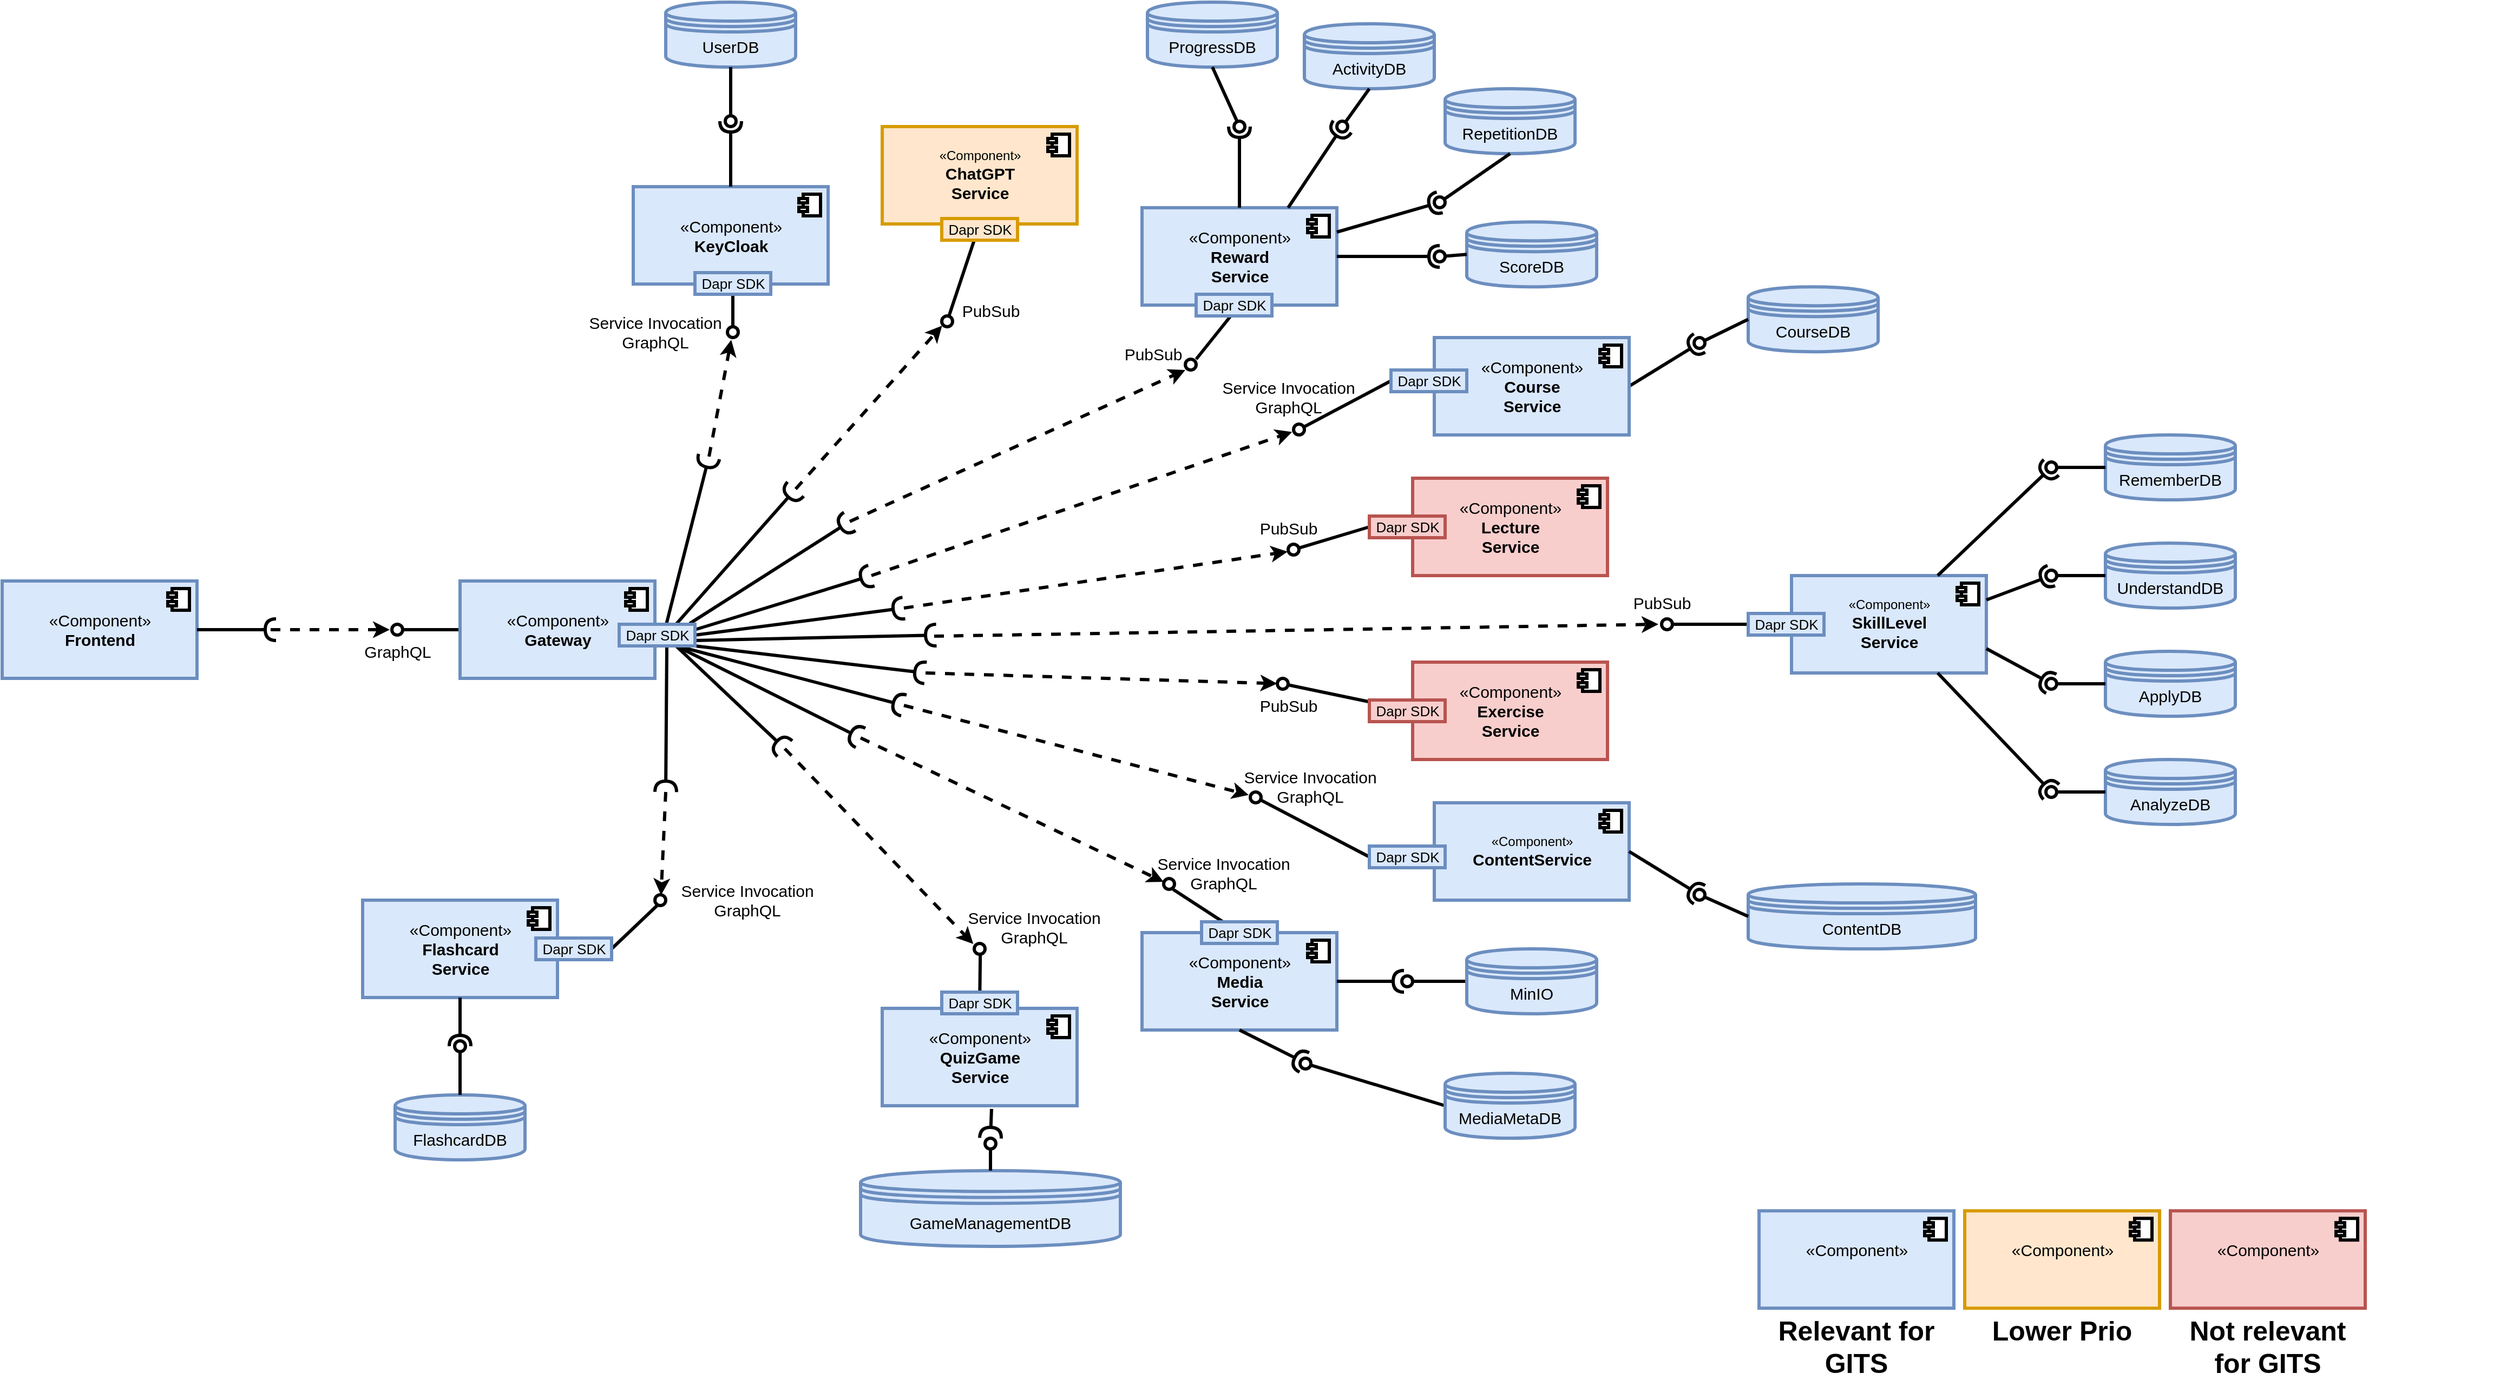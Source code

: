 <mxfile version="20.8.16" type="device"><diagram name="Component-Diagram" id="7mYYiG2o4_-2EdQt-qWV"><mxGraphModel dx="3229" dy="2077" grid="1" gridSize="10" guides="1" tooltips="1" connect="1" arrows="1" fold="1" page="1" pageScale="1" pageWidth="827" pageHeight="1169" math="0" shadow="0"><root><mxCell id="0"/><mxCell id="1" parent="0"/><mxCell id="c-HHFhrerA0qpHEa89XA-1" value="&lt;font style=&quot;font-size: 15px;&quot;&gt;«Component»&lt;br&gt;&lt;b&gt;KeyCloak&lt;/b&gt;&lt;/font&gt;" style="html=1;dropTarget=0;strokeWidth=3;fillColor=#dae8fc;strokeColor=#6c8ebf;" parent="1" vertex="1"><mxGeometry x="-530" y="-919.46" width="180" height="90" as="geometry"/></mxCell><mxCell id="c-HHFhrerA0qpHEa89XA-2" value="" style="shape=module;jettyWidth=8;jettyHeight=4;strokeWidth=3;" parent="c-HHFhrerA0qpHEa89XA-1" vertex="1"><mxGeometry x="1" width="20" height="20" relative="1" as="geometry"><mxPoint x="-27" y="7" as="offset"/></mxGeometry></mxCell><mxCell id="c-HHFhrerA0qpHEa89XA-3" value="&lt;font style=&quot;font-size: 15px;&quot;&gt;«Component»&lt;br&gt;&lt;b&gt;Media&lt;br&gt;Service&lt;/b&gt;&lt;/font&gt;" style="html=1;dropTarget=0;strokeWidth=3;fillColor=#dae8fc;strokeColor=#6c8ebf;" parent="1" vertex="1"><mxGeometry x="-60" y="-230" width="180" height="90" as="geometry"/></mxCell><mxCell id="c-HHFhrerA0qpHEa89XA-4" value="" style="shape=module;jettyWidth=8;jettyHeight=4;strokeWidth=3;" parent="c-HHFhrerA0qpHEa89XA-3" vertex="1"><mxGeometry x="1" width="20" height="20" relative="1" as="geometry"><mxPoint x="-27" y="7" as="offset"/></mxGeometry></mxCell><mxCell id="c-HHFhrerA0qpHEa89XA-5" value="&lt;font style=&quot;font-size: 15px;&quot;&gt;«Component»&lt;br&gt;&lt;b&gt;QuizGame&lt;br&gt;Service&lt;/b&gt;&lt;/font&gt;" style="html=1;dropTarget=0;strokeWidth=3;fillColor=#dae8fc;strokeColor=#6c8ebf;" parent="1" vertex="1"><mxGeometry x="-300" y="-160" width="180" height="90" as="geometry"/></mxCell><mxCell id="c-HHFhrerA0qpHEa89XA-6" value="" style="shape=module;jettyWidth=8;jettyHeight=4;strokeWidth=3;" parent="c-HHFhrerA0qpHEa89XA-5" vertex="1"><mxGeometry x="1" width="20" height="20" relative="1" as="geometry"><mxPoint x="-27" y="7" as="offset"/></mxGeometry></mxCell><mxCell id="c-HHFhrerA0qpHEa89XA-7" value="" style="rounded=0;orthogonalLoop=1;jettySize=auto;html=1;endArrow=none;endFill=0;exitX=0.5;exitY=0;exitDx=0;exitDy=0;strokeWidth=3;entryX=0.558;entryY=1.077;entryDx=0;entryDy=0;entryPerimeter=0;" parent="1" source="c-HHFhrerA0qpHEa89XA-5" target="c-HHFhrerA0qpHEa89XA-8" edge="1"><mxGeometry relative="1" as="geometry"><mxPoint x="625" y="-85" as="sourcePoint"/><mxPoint x="-210" y="-280" as="targetPoint"/></mxGeometry></mxCell><mxCell id="c-HHFhrerA0qpHEa89XA-8" value="" style="ellipse;whiteSpace=wrap;html=1;fontFamily=Helvetica;fontSize=12;fontColor=#000000;align=center;strokeColor=#000000;fillColor=#ffffff;points=[];aspect=fixed;resizable=0;strokeWidth=3;" parent="1" vertex="1"><mxGeometry x="-215" y="-220" width="10" height="10" as="geometry"/></mxCell><mxCell id="c-HHFhrerA0qpHEa89XA-9" value="" style="rounded=0;orthogonalLoop=1;jettySize=auto;html=1;endArrow=halfCircle;endFill=0;endSize=6;strokeWidth=3;exitX=0.75;exitY=1;exitDx=0;exitDy=0;" parent="1" source="c-HHFhrerA0qpHEa89XA-174" edge="1"><mxGeometry relative="1" as="geometry"><mxPoint x="-320" y="-370" as="sourcePoint"/><mxPoint x="-390" y="-400" as="targetPoint"/></mxGeometry></mxCell><mxCell id="c-HHFhrerA0qpHEa89XA-10" value="" style="rounded=0;orthogonalLoop=1;jettySize=auto;html=1;endArrow=none;endFill=0;exitX=0.5;exitY=1;exitDx=0;exitDy=0;strokeWidth=3;entryX=0.5;entryY=0.2;entryDx=0;entryDy=0;entryPerimeter=0;startArrow=none;" parent="1" source="c-HHFhrerA0qpHEa89XA-151" target="c-HHFhrerA0qpHEa89XA-12" edge="1"><mxGeometry relative="1" as="geometry"><mxPoint x="35" y="-690" as="sourcePoint"/><mxPoint x="-154" y="-783" as="targetPoint"/></mxGeometry></mxCell><mxCell id="c-HHFhrerA0qpHEa89XA-11" value="" style="rounded=0;orthogonalLoop=1;jettySize=auto;html=1;endArrow=halfCircle;endFill=0;endSize=6;strokeWidth=3;exitX=0.622;exitY=-0.002;exitDx=0;exitDy=0;exitPerimeter=0;" parent="1" source="c-HHFhrerA0qpHEa89XA-174" edge="1"><mxGeometry relative="1" as="geometry"><mxPoint x="-200" y="-700" as="sourcePoint"/><mxPoint x="-460" y="-670" as="targetPoint"/></mxGeometry></mxCell><mxCell id="c-HHFhrerA0qpHEa89XA-12" value="" style="ellipse;whiteSpace=wrap;html=1;fontFamily=Helvetica;fontSize=12;fontColor=#000000;align=center;strokeColor=#000000;fillColor=#ffffff;points=[];aspect=fixed;resizable=0;strokeWidth=3;" parent="1" vertex="1"><mxGeometry x="-443" y="-790" width="10" height="10" as="geometry"/></mxCell><mxCell id="c-HHFhrerA0qpHEa89XA-13" value="&lt;font style=&quot;font-size: 15px;&quot;&gt;CourseDB&lt;/font&gt;" style="shape=datastore;whiteSpace=wrap;html=1;strokeWidth=3;fillColor=#dae8fc;strokeColor=#6c8ebf;" parent="1" vertex="1"><mxGeometry x="500" y="-826.91" width="120" height="60" as="geometry"/></mxCell><mxCell id="c-HHFhrerA0qpHEa89XA-14" value="" style="rounded=0;orthogonalLoop=1;jettySize=auto;html=1;endArrow=none;endFill=0;exitX=0;exitY=0.5;exitDx=0;exitDy=0;strokeWidth=3;" parent="1" source="c-HHFhrerA0qpHEa89XA-13" target="c-HHFhrerA0qpHEa89XA-16" edge="1"><mxGeometry relative="1" as="geometry"><mxPoint x="760" y="-965.81" as="sourcePoint"/></mxGeometry></mxCell><mxCell id="c-HHFhrerA0qpHEa89XA-15" value="" style="rounded=0;orthogonalLoop=1;jettySize=auto;html=1;endArrow=halfCircle;endFill=0;entryX=0.5;entryY=0.5;entryDx=0;entryDy=0;endSize=6;strokeWidth=3;exitX=1;exitY=0.5;exitDx=0;exitDy=0;" parent="1" source="c-HHFhrerA0qpHEa89XA-21" target="c-HHFhrerA0qpHEa89XA-16" edge="1"><mxGeometry relative="1" as="geometry"><mxPoint x="775" y="-1010" as="sourcePoint"/></mxGeometry></mxCell><mxCell id="c-HHFhrerA0qpHEa89XA-16" value="" style="ellipse;whiteSpace=wrap;html=1;fontFamily=Helvetica;fontSize=12;fontColor=#000000;align=center;strokeColor=#000000;fillColor=#ffffff;points=[];aspect=fixed;resizable=0;strokeWidth=3;" parent="1" vertex="1"><mxGeometry x="450" y="-780" width="10" height="10" as="geometry"/></mxCell><mxCell id="c-HHFhrerA0qpHEa89XA-17" value="&lt;font style=&quot;font-size: 15px;&quot;&gt;GameManagementDB&lt;/font&gt;" style="shape=datastore;whiteSpace=wrap;html=1;strokeWidth=3;fillColor=#dae8fc;strokeColor=#6c8ebf;" parent="1" vertex="1"><mxGeometry x="-320" y="-10" width="240" height="70" as="geometry"/></mxCell><mxCell id="c-HHFhrerA0qpHEa89XA-18" value="" style="rounded=0;orthogonalLoop=1;jettySize=auto;html=1;endArrow=none;endFill=0;strokeWidth=3;" parent="1" target="c-HHFhrerA0qpHEa89XA-20" edge="1"><mxGeometry relative="1" as="geometry"><mxPoint x="-200" y="-10" as="sourcePoint"/></mxGeometry></mxCell><mxCell id="c-HHFhrerA0qpHEa89XA-19" value="" style="rounded=0;orthogonalLoop=1;jettySize=auto;html=1;endArrow=halfCircle;endFill=0;endSize=6;strokeWidth=3;exitX=0.561;exitY=1.033;exitDx=0;exitDy=0;exitPerimeter=0;" parent="1" source="c-HHFhrerA0qpHEa89XA-5" edge="1"><mxGeometry relative="1" as="geometry"><mxPoint x="641" y="-10" as="sourcePoint"/><mxPoint x="-200" y="-40" as="targetPoint"/></mxGeometry></mxCell><mxCell id="c-HHFhrerA0qpHEa89XA-20" value="" style="ellipse;whiteSpace=wrap;html=1;fontFamily=Helvetica;fontSize=12;fontColor=#000000;align=center;strokeColor=#000000;fillColor=#ffffff;points=[];aspect=fixed;resizable=0;strokeWidth=3;" parent="1" vertex="1"><mxGeometry x="-205" y="-40" width="10" height="10" as="geometry"/></mxCell><mxCell id="c-HHFhrerA0qpHEa89XA-21" value="&lt;font style=&quot;font-size: 15px;&quot;&gt;«Component»&lt;br&gt;&lt;b&gt;Course&lt;br&gt;Service&lt;/b&gt;&lt;/font&gt;" style="html=1;dropTarget=0;strokeWidth=3;fillColor=#dae8fc;strokeColor=#6c8ebf;" parent="1" vertex="1"><mxGeometry x="210" y="-780" width="180" height="90" as="geometry"/></mxCell><mxCell id="c-HHFhrerA0qpHEa89XA-22" value="" style="shape=module;jettyWidth=8;jettyHeight=4;strokeWidth=3;" parent="c-HHFhrerA0qpHEa89XA-21" vertex="1"><mxGeometry x="1" width="20" height="20" relative="1" as="geometry"><mxPoint x="-27" y="7" as="offset"/></mxGeometry></mxCell><mxCell id="c-HHFhrerA0qpHEa89XA-23" value="" style="rounded=0;orthogonalLoop=1;jettySize=auto;html=1;endArrow=none;endFill=0;exitX=0;exitY=0.5;exitDx=0;exitDy=0;strokeWidth=3;" parent="1" source="c-HHFhrerA0qpHEa89XA-158" target="c-HHFhrerA0qpHEa89XA-25" edge="1"><mxGeometry relative="1" as="geometry"><mxPoint x="330" y="-735" as="sourcePoint"/></mxGeometry></mxCell><mxCell id="c-HHFhrerA0qpHEa89XA-24" value="" style="rounded=0;orthogonalLoop=1;jettySize=auto;html=1;endArrow=halfCircle;endFill=0;endSize=6;strokeWidth=3;exitX=1;exitY=0.25;exitDx=0;exitDy=0;" parent="1" source="c-HHFhrerA0qpHEa89XA-174" edge="1"><mxGeometry relative="1" as="geometry"><mxPoint x="-20" y="-580" as="sourcePoint"/><mxPoint x="-310" y="-560" as="targetPoint"/></mxGeometry></mxCell><mxCell id="c-HHFhrerA0qpHEa89XA-25" value="" style="ellipse;whiteSpace=wrap;html=1;fontFamily=Helvetica;fontSize=12;fontColor=#000000;align=center;strokeColor=#000000;fillColor=#ffffff;points=[];aspect=fixed;resizable=0;strokeWidth=3;" parent="1" vertex="1"><mxGeometry x="80" y="-700" width="10" height="10" as="geometry"/></mxCell><mxCell id="c-HHFhrerA0qpHEa89XA-26" value="" style="rounded=0;orthogonalLoop=1;jettySize=auto;html=1;endArrow=halfCircle;endFill=0;endSize=6;strokeWidth=3;exitX=1;exitY=0.5;exitDx=0;exitDy=0;entryX=0.2;entryY=0.5;entryDx=0;entryDy=0;entryPerimeter=0;" parent="1" source="c-HHFhrerA0qpHEa89XA-3" target="c-HHFhrerA0qpHEa89XA-33" edge="1"><mxGeometry relative="1" as="geometry"><mxPoint x="210" y="-705" as="sourcePoint"/><mxPoint x="482" y="-515" as="targetPoint"/></mxGeometry></mxCell><mxCell id="c-HHFhrerA0qpHEa89XA-27" value="&lt;font style=&quot;font-size: 15px;&quot;&gt;«Component»&lt;br&gt;&lt;b&gt;Frontend&lt;/b&gt;&lt;/font&gt;" style="html=1;dropTarget=0;strokeWidth=3;fillColor=#dae8fc;strokeColor=#6c8ebf;" parent="1" vertex="1"><mxGeometry x="-1113" y="-555" width="180" height="90" as="geometry"/></mxCell><mxCell id="c-HHFhrerA0qpHEa89XA-28" value="" style="shape=module;jettyWidth=8;jettyHeight=4;strokeWidth=3;" parent="c-HHFhrerA0qpHEa89XA-27" vertex="1"><mxGeometry x="1" width="20" height="20" relative="1" as="geometry"><mxPoint x="-27" y="7" as="offset"/></mxGeometry></mxCell><mxCell id="c-HHFhrerA0qpHEa89XA-29" value="" style="rounded=0;orthogonalLoop=1;jettySize=auto;html=1;endArrow=none;endFill=0;exitX=0;exitY=0.5;exitDx=0;exitDy=0;strokeWidth=3;" parent="1" source="c-HHFhrerA0qpHEa89XA-51" target="c-HHFhrerA0qpHEa89XA-30" edge="1"><mxGeometry relative="1" as="geometry"><mxPoint x="-880" y="-510" as="sourcePoint"/></mxGeometry></mxCell><mxCell id="c-HHFhrerA0qpHEa89XA-30" value="" style="ellipse;whiteSpace=wrap;html=1;fontFamily=Helvetica;fontSize=12;fontColor=#000000;align=center;strokeColor=#000000;fillColor=#ffffff;points=[];aspect=fixed;resizable=0;strokeWidth=3;" parent="1" vertex="1"><mxGeometry x="-753" y="-515" width="10" height="10" as="geometry"/></mxCell><mxCell id="c-HHFhrerA0qpHEa89XA-31" value="" style="rounded=0;orthogonalLoop=1;jettySize=auto;html=1;endArrow=halfCircle;endFill=0;endSize=6;strokeWidth=3;exitX=1;exitY=0.5;exitDx=0;exitDy=0;" parent="1" source="c-HHFhrerA0qpHEa89XA-27" edge="1"><mxGeometry relative="1" as="geometry"><mxPoint x="-973" y="-515" as="sourcePoint"/><mxPoint x="-860" y="-510" as="targetPoint"/></mxGeometry></mxCell><mxCell id="c-HHFhrerA0qpHEa89XA-32" value="" style="rounded=0;orthogonalLoop=1;jettySize=auto;html=1;endArrow=none;endFill=0;exitX=0;exitY=0.5;exitDx=0;exitDy=0;strokeWidth=3;" parent="1" source="c-HHFhrerA0qpHEa89XA-34" target="c-HHFhrerA0qpHEa89XA-33" edge="1"><mxGeometry relative="1" as="geometry"><mxPoint x="647" y="-515" as="sourcePoint"/></mxGeometry></mxCell><mxCell id="c-HHFhrerA0qpHEa89XA-33" value="" style="ellipse;whiteSpace=wrap;html=1;fontFamily=Helvetica;fontSize=12;fontColor=#000000;align=center;strokeColor=#000000;fillColor=#ffffff;points=[];aspect=fixed;resizable=0;strokeWidth=3;" parent="1" vertex="1"><mxGeometry x="180" y="-190" width="10" height="10" as="geometry"/></mxCell><mxCell id="c-HHFhrerA0qpHEa89XA-34" value="&lt;font style=&quot;font-size: 15px;&quot;&gt;MinIO&lt;/font&gt;" style="shape=datastore;whiteSpace=wrap;html=1;strokeWidth=3;fillColor=#dae8fc;strokeColor=#6c8ebf;" parent="1" vertex="1"><mxGeometry x="240" y="-215" width="120" height="60" as="geometry"/></mxCell><mxCell id="c-HHFhrerA0qpHEa89XA-35" value="" style="rounded=0;orthogonalLoop=1;jettySize=auto;html=1;endArrow=halfCircle;endFill=0;endSize=6;strokeWidth=3;exitX=0.75;exitY=1;exitDx=0;exitDy=0;" parent="1" source="c-HHFhrerA0qpHEa89XA-174" edge="1"><mxGeometry relative="1" as="geometry"><mxPoint x="-40" y="-510" as="sourcePoint"/><mxPoint x="-320" y="-410" as="targetPoint"/></mxGeometry></mxCell><mxCell id="c-HHFhrerA0qpHEa89XA-36" value="" style="rounded=0;orthogonalLoop=1;jettySize=auto;html=1;endArrow=none;endFill=0;exitX=0.5;exitY=0;exitDx=0;exitDy=0;strokeWidth=3;entryX=0.865;entryY=1;entryDx=0;entryDy=0;entryPerimeter=0;" parent="1" source="c-HHFhrerA0qpHEa89XA-3" target="c-HHFhrerA0qpHEa89XA-37" edge="1"><mxGeometry relative="1" as="geometry"><mxPoint x="-124.22" y="-80" as="sourcePoint"/><mxPoint x="-74.22" y="-365" as="targetPoint"/></mxGeometry></mxCell><mxCell id="c-HHFhrerA0qpHEa89XA-37" value="" style="ellipse;whiteSpace=wrap;html=1;fontFamily=Helvetica;fontSize=12;fontColor=#000000;align=center;strokeColor=#000000;fillColor=#ffffff;points=[];aspect=fixed;resizable=0;strokeWidth=3;" parent="1" vertex="1"><mxGeometry x="-40" y="-280" width="10" height="10" as="geometry"/></mxCell><mxCell id="c-HHFhrerA0qpHEa89XA-38" value="&lt;font style=&quot;font-size: 15px;&quot;&gt;UserDB&lt;/font&gt;" style="shape=datastore;whiteSpace=wrap;html=1;strokeWidth=3;fillColor=#dae8fc;strokeColor=#6c8ebf;" parent="1" vertex="1"><mxGeometry x="-500" y="-1090" width="120" height="60" as="geometry"/></mxCell><mxCell id="c-HHFhrerA0qpHEa89XA-39" value="" style="rounded=0;orthogonalLoop=1;jettySize=auto;html=1;endArrow=none;endFill=0;strokeWidth=3;exitX=0.5;exitY=1;exitDx=0;exitDy=0;" parent="1" source="c-HHFhrerA0qpHEa89XA-38" target="c-HHFhrerA0qpHEa89XA-41" edge="1"><mxGeometry relative="1" as="geometry"><mxPoint x="-360" y="-980" as="sourcePoint"/></mxGeometry></mxCell><mxCell id="c-HHFhrerA0qpHEa89XA-40" value="" style="rounded=0;orthogonalLoop=1;jettySize=auto;html=1;endArrow=halfCircle;endFill=0;endSize=6;strokeWidth=3;exitX=0.5;exitY=0;exitDx=0;exitDy=0;" parent="1" source="c-HHFhrerA0qpHEa89XA-1" edge="1"><mxGeometry relative="1" as="geometry"><mxPoint x="395" y="-905" as="sourcePoint"/><mxPoint x="-440" y="-980" as="targetPoint"/></mxGeometry></mxCell><mxCell id="c-HHFhrerA0qpHEa89XA-41" value="" style="ellipse;whiteSpace=wrap;html=1;fontFamily=Helvetica;fontSize=12;fontColor=#000000;align=center;strokeColor=#000000;fillColor=#ffffff;points=[];aspect=fixed;resizable=0;strokeWidth=3;" parent="1" vertex="1"><mxGeometry x="-445" y="-985" width="10" height="10" as="geometry"/></mxCell><mxCell id="c-HHFhrerA0qpHEa89XA-42" value="" style="rounded=0;orthogonalLoop=1;jettySize=auto;html=1;endArrow=none;endFill=0;exitX=0;exitY=0.5;exitDx=0;exitDy=0;strokeWidth=3;" parent="1" source="c-HHFhrerA0qpHEa89XA-43" target="c-HHFhrerA0qpHEa89XA-44" edge="1"><mxGeometry relative="1" as="geometry"><mxPoint x="245" y="-460" as="sourcePoint"/><mxPoint x="30" y="-100" as="targetPoint"/></mxGeometry></mxCell><mxCell id="c-HHFhrerA0qpHEa89XA-43" value="&lt;font style=&quot;font-size: 15px;&quot;&gt;MediaMetaDB&lt;/font&gt;" style="shape=datastore;whiteSpace=wrap;html=1;strokeWidth=3;fillColor=#dae8fc;strokeColor=#6c8ebf;" parent="1" vertex="1"><mxGeometry x="220" y="-100" width="120" height="60" as="geometry"/></mxCell><mxCell id="c-HHFhrerA0qpHEa89XA-44" value="" style="ellipse;whiteSpace=wrap;html=1;fontFamily=Helvetica;fontSize=12;fontColor=#000000;align=center;strokeColor=#000000;fillColor=#ffffff;points=[];aspect=fixed;resizable=0;strokeWidth=3;" parent="1" vertex="1"><mxGeometry x="86" y="-114" width="10" height="10" as="geometry"/></mxCell><mxCell id="c-HHFhrerA0qpHEa89XA-45" value="" style="rounded=0;orthogonalLoop=1;jettySize=auto;html=1;endArrow=halfCircle;endFill=0;endSize=6;strokeWidth=3;exitX=0.5;exitY=1;exitDx=0;exitDy=0;" parent="1" source="c-HHFhrerA0qpHEa89XA-3" edge="1"><mxGeometry relative="1" as="geometry"><mxPoint x="315.0" y="-380.0" as="sourcePoint"/><mxPoint x="90" y="-110" as="targetPoint"/></mxGeometry></mxCell><mxCell id="c-HHFhrerA0qpHEa89XA-46" value="&lt;font style=&quot;font-size: 15px;&quot;&gt;«Component»&lt;br&gt;&lt;b&gt;Reward&lt;br&gt;Service&lt;/b&gt;&lt;/font&gt;" style="html=1;dropTarget=0;strokeWidth=3;fillColor=#dae8fc;strokeColor=#6c8ebf;" parent="1" vertex="1"><mxGeometry x="-60" y="-900" width="180" height="90" as="geometry"/></mxCell><mxCell id="c-HHFhrerA0qpHEa89XA-47" value="" style="shape=module;jettyWidth=8;jettyHeight=4;strokeWidth=3;" parent="c-HHFhrerA0qpHEa89XA-46" vertex="1"><mxGeometry x="1" width="20" height="20" relative="1" as="geometry"><mxPoint x="-27" y="7" as="offset"/></mxGeometry></mxCell><mxCell id="c-HHFhrerA0qpHEa89XA-48" value="" style="rounded=0;orthogonalLoop=1;jettySize=auto;html=1;endArrow=none;endFill=0;exitX=0.5;exitY=1;exitDx=0;exitDy=0;strokeWidth=3;" parent="1" source="c-HHFhrerA0qpHEa89XA-46" edge="1"><mxGeometry relative="1" as="geometry"><mxPoint x="210" y="-770" as="sourcePoint"/><mxPoint x="-10" y="-760" as="targetPoint"/></mxGeometry></mxCell><mxCell id="c-HHFhrerA0qpHEa89XA-49" value="" style="ellipse;whiteSpace=wrap;html=1;fontFamily=Helvetica;fontSize=12;fontColor=#000000;align=center;strokeColor=#000000;fillColor=#ffffff;points=[];aspect=fixed;resizable=0;strokeWidth=3;" parent="1" vertex="1"><mxGeometry x="-20" y="-760" width="10" height="10" as="geometry"/></mxCell><mxCell id="c-HHFhrerA0qpHEa89XA-50" value="" style="rounded=0;orthogonalLoop=1;jettySize=auto;html=1;endArrow=halfCircle;endFill=0;endSize=6;strokeWidth=3;exitX=0.931;exitY=-0.034;exitDx=0;exitDy=0;exitPerimeter=0;" parent="1" source="c-HHFhrerA0qpHEa89XA-174" edge="1"><mxGeometry relative="1" as="geometry"><mxPoint x="-60" y="-690" as="sourcePoint"/><mxPoint x="-330" y="-610" as="targetPoint"/></mxGeometry></mxCell><mxCell id="c-HHFhrerA0qpHEa89XA-51" value="&lt;font style=&quot;font-size: 15px;&quot;&gt;«Component»&lt;br&gt;&lt;b&gt;Gateway&lt;/b&gt;&lt;/font&gt;" style="html=1;dropTarget=0;strokeWidth=3;fillColor=#dae8fc;strokeColor=#6c8ebf;" parent="1" vertex="1"><mxGeometry x="-690" y="-555" width="180" height="90" as="geometry"/></mxCell><mxCell id="c-HHFhrerA0qpHEa89XA-52" value="" style="shape=module;jettyWidth=8;jettyHeight=4;strokeWidth=3;" parent="c-HHFhrerA0qpHEa89XA-51" vertex="1"><mxGeometry x="1" width="20" height="20" relative="1" as="geometry"><mxPoint x="-27" y="7" as="offset"/></mxGeometry></mxCell><mxCell id="c-HHFhrerA0qpHEa89XA-53" value="&lt;font style=&quot;font-size: 15px;&quot;&gt;ProgressDB&lt;/font&gt;" style="shape=datastore;whiteSpace=wrap;html=1;strokeWidth=3;fillColor=#dae8fc;strokeColor=#6c8ebf;" parent="1" vertex="1"><mxGeometry x="-55" y="-1090" width="120" height="60" as="geometry"/></mxCell><mxCell id="c-HHFhrerA0qpHEa89XA-54" value="" style="rounded=0;orthogonalLoop=1;jettySize=auto;html=1;endArrow=none;endFill=0;strokeWidth=3;" parent="1" target="c-HHFhrerA0qpHEa89XA-56" edge="1"><mxGeometry relative="1" as="geometry"><mxPoint x="5" y="-1030" as="sourcePoint"/></mxGeometry></mxCell><mxCell id="c-HHFhrerA0qpHEa89XA-55" value="" style="rounded=0;orthogonalLoop=1;jettySize=auto;html=1;endArrow=halfCircle;endFill=0;entryX=0.5;entryY=0.5;entryDx=0;entryDy=0;endSize=6;strokeWidth=3;exitX=0.5;exitY=0;exitDx=0;exitDy=0;" parent="1" source="c-HHFhrerA0qpHEa89XA-46" target="c-HHFhrerA0qpHEa89XA-56" edge="1"><mxGeometry relative="1" as="geometry"><mxPoint x="150" y="-1100" as="sourcePoint"/></mxGeometry></mxCell><mxCell id="c-HHFhrerA0qpHEa89XA-56" value="" style="ellipse;whiteSpace=wrap;html=1;fontFamily=Helvetica;fontSize=12;fontColor=#000000;align=center;strokeColor=#000000;fillColor=#ffffff;points=[];aspect=fixed;resizable=0;strokeWidth=3;" parent="1" vertex="1"><mxGeometry x="25" y="-980" width="10" height="10" as="geometry"/></mxCell><mxCell id="c-HHFhrerA0qpHEa89XA-57" value="&lt;font style=&quot;font-size: 15px;&quot;&gt;ActivityDB&lt;/font&gt;" style="shape=datastore;whiteSpace=wrap;html=1;strokeWidth=3;fillColor=#dae8fc;strokeColor=#6c8ebf;" parent="1" vertex="1"><mxGeometry x="90" y="-1070" width="120" height="60" as="geometry"/></mxCell><mxCell id="c-HHFhrerA0qpHEa89XA-58" value="" style="rounded=0;orthogonalLoop=1;jettySize=auto;html=1;endArrow=none;endFill=0;strokeWidth=3;exitX=0.5;exitY=1;exitDx=0;exitDy=0;" parent="1" source="c-HHFhrerA0qpHEa89XA-57" target="c-HHFhrerA0qpHEa89XA-60" edge="1"><mxGeometry relative="1" as="geometry"><mxPoint x="240" y="-1040" as="sourcePoint"/></mxGeometry></mxCell><mxCell id="c-HHFhrerA0qpHEa89XA-59" value="" style="rounded=0;orthogonalLoop=1;jettySize=auto;html=1;endArrow=halfCircle;endFill=0;entryX=0.5;entryY=0.5;entryDx=0;entryDy=0;endSize=6;strokeWidth=3;exitX=0.75;exitY=0;exitDx=0;exitDy=0;" parent="1" source="c-HHFhrerA0qpHEa89XA-46" target="c-HHFhrerA0qpHEa89XA-60" edge="1"><mxGeometry relative="1" as="geometry"><mxPoint x="265" y="-910" as="sourcePoint"/></mxGeometry></mxCell><mxCell id="c-HHFhrerA0qpHEa89XA-60" value="" style="ellipse;whiteSpace=wrap;html=1;fontFamily=Helvetica;fontSize=12;fontColor=#000000;align=center;strokeColor=#000000;fillColor=#ffffff;points=[];aspect=fixed;resizable=0;strokeWidth=3;" parent="1" vertex="1"><mxGeometry x="120" y="-980" width="10" height="10" as="geometry"/></mxCell><mxCell id="c-HHFhrerA0qpHEa89XA-61" value="&lt;font style=&quot;font-size: 15px;&quot;&gt;RepetitionDB&lt;/font&gt;" style="shape=datastore;whiteSpace=wrap;html=1;strokeWidth=3;fillColor=#dae8fc;strokeColor=#6c8ebf;" parent="1" vertex="1"><mxGeometry x="220" y="-1010" width="120" height="60" as="geometry"/></mxCell><mxCell id="c-HHFhrerA0qpHEa89XA-62" value="" style="rounded=0;orthogonalLoop=1;jettySize=auto;html=1;endArrow=none;endFill=0;strokeWidth=3;exitX=0.5;exitY=1;exitDx=0;exitDy=0;" parent="1" source="c-HHFhrerA0qpHEa89XA-61" target="c-HHFhrerA0qpHEa89XA-64" edge="1"><mxGeometry relative="1" as="geometry"><mxPoint x="370" y="-1030" as="sourcePoint"/></mxGeometry></mxCell><mxCell id="c-HHFhrerA0qpHEa89XA-63" value="" style="rounded=0;orthogonalLoop=1;jettySize=auto;html=1;endArrow=halfCircle;endFill=0;entryX=0.5;entryY=0.5;entryDx=0;entryDy=0;endSize=6;strokeWidth=3;exitX=1;exitY=0.25;exitDx=0;exitDy=0;" parent="1" source="c-HHFhrerA0qpHEa89XA-46" target="c-HHFhrerA0qpHEa89XA-64" edge="1"><mxGeometry relative="1" as="geometry"><mxPoint x="395" y="-900" as="sourcePoint"/></mxGeometry></mxCell><mxCell id="c-HHFhrerA0qpHEa89XA-64" value="" style="ellipse;whiteSpace=wrap;html=1;fontFamily=Helvetica;fontSize=12;fontColor=#000000;align=center;strokeColor=#000000;fillColor=#ffffff;points=[];aspect=fixed;resizable=0;strokeWidth=3;" parent="1" vertex="1"><mxGeometry x="210" y="-910" width="10" height="10" as="geometry"/></mxCell><mxCell id="c-HHFhrerA0qpHEa89XA-65" value="&lt;font style=&quot;font-size: 15px;&quot;&gt;ScoreDB&lt;/font&gt;" style="shape=datastore;whiteSpace=wrap;html=1;strokeWidth=3;fillColor=#dae8fc;strokeColor=#6c8ebf;" parent="1" vertex="1"><mxGeometry x="240" y="-886.91" width="120" height="60" as="geometry"/></mxCell><mxCell id="c-HHFhrerA0qpHEa89XA-66" value="" style="rounded=0;orthogonalLoop=1;jettySize=auto;html=1;endArrow=none;endFill=0;strokeWidth=3;exitX=0;exitY=0.5;exitDx=0;exitDy=0;" parent="1" source="c-HHFhrerA0qpHEa89XA-65" target="c-HHFhrerA0qpHEa89XA-68" edge="1"><mxGeometry relative="1" as="geometry"><mxPoint x="530" y="-1040" as="sourcePoint"/></mxGeometry></mxCell><mxCell id="c-HHFhrerA0qpHEa89XA-67" value="" style="rounded=0;orthogonalLoop=1;jettySize=auto;html=1;endArrow=halfCircle;endFill=0;entryX=0.5;entryY=0.5;entryDx=0;entryDy=0;endSize=6;strokeWidth=3;exitX=1;exitY=0.5;exitDx=0;exitDy=0;" parent="1" source="c-HHFhrerA0qpHEa89XA-46" target="c-HHFhrerA0qpHEa89XA-68" edge="1"><mxGeometry relative="1" as="geometry"><mxPoint x="555" y="-910" as="sourcePoint"/></mxGeometry></mxCell><mxCell id="c-HHFhrerA0qpHEa89XA-68" value="" style="ellipse;whiteSpace=wrap;html=1;fontFamily=Helvetica;fontSize=12;fontColor=#000000;align=center;strokeColor=#000000;fillColor=#ffffff;points=[];aspect=fixed;resizable=0;strokeWidth=3;" parent="1" vertex="1"><mxGeometry x="210" y="-860" width="10" height="10" as="geometry"/></mxCell><mxCell id="c-HHFhrerA0qpHEa89XA-69" value="&lt;font style=&quot;&quot;&gt;«Component»&lt;br&gt;&lt;b style=&quot;font-size: 15px;&quot;&gt;Content&lt;/b&gt;&lt;b style=&quot;font-size: 15px;&quot;&gt;Service&lt;/b&gt;&lt;/font&gt;" style="html=1;dropTarget=0;strokeWidth=3;fillColor=#dae8fc;strokeColor=#6c8ebf;" parent="1" vertex="1"><mxGeometry x="210" y="-350" width="180" height="90" as="geometry"/></mxCell><mxCell id="c-HHFhrerA0qpHEa89XA-70" value="" style="shape=module;jettyWidth=8;jettyHeight=4;strokeWidth=3;" parent="c-HHFhrerA0qpHEa89XA-69" vertex="1"><mxGeometry x="1" width="20" height="20" relative="1" as="geometry"><mxPoint x="-27" y="7" as="offset"/></mxGeometry></mxCell><mxCell id="c-HHFhrerA0qpHEa89XA-71" value="&lt;font style=&quot;font-size: 15px;&quot;&gt;ContentDB&lt;/font&gt;" style="shape=datastore;whiteSpace=wrap;html=1;strokeWidth=3;fillColor=#dae8fc;strokeColor=#6c8ebf;" parent="1" vertex="1"><mxGeometry x="500" y="-275" width="210" height="60" as="geometry"/></mxCell><mxCell id="c-HHFhrerA0qpHEa89XA-72" value="" style="rounded=0;orthogonalLoop=1;jettySize=auto;html=1;endArrow=none;endFill=0;strokeWidth=3;exitX=0;exitY=0.5;exitDx=0;exitDy=0;" parent="1" source="c-HHFhrerA0qpHEa89XA-71" target="c-HHFhrerA0qpHEa89XA-74" edge="1"><mxGeometry relative="1" as="geometry"><mxPoint x="824" y="-473.09" as="sourcePoint"/></mxGeometry></mxCell><mxCell id="c-HHFhrerA0qpHEa89XA-73" value="" style="rounded=0;orthogonalLoop=1;jettySize=auto;html=1;endArrow=halfCircle;endFill=0;entryX=0.5;entryY=0.5;entryDx=0;entryDy=0;endSize=6;strokeWidth=3;exitX=1;exitY=0.5;exitDx=0;exitDy=0;" parent="1" source="c-HHFhrerA0qpHEa89XA-69" target="c-HHFhrerA0qpHEa89XA-74" edge="1"><mxGeometry relative="1" as="geometry"><mxPoint x="414" y="-288.09" as="sourcePoint"/></mxGeometry></mxCell><mxCell id="c-HHFhrerA0qpHEa89XA-74" value="" style="ellipse;whiteSpace=wrap;html=1;fontFamily=Helvetica;fontSize=12;fontColor=#000000;align=center;strokeColor=#000000;fillColor=#ffffff;points=[];aspect=fixed;resizable=0;strokeWidth=3;" parent="1" vertex="1"><mxGeometry x="450" y="-270.0" width="10" height="10" as="geometry"/></mxCell><mxCell id="c-HHFhrerA0qpHEa89XA-75" value="" style="rounded=0;orthogonalLoop=1;jettySize=auto;html=1;endArrow=halfCircle;endFill=0;endSize=6;strokeWidth=3;exitX=0.83;exitY=1.063;exitDx=0;exitDy=0;exitPerimeter=0;" parent="1" source="c-HHFhrerA0qpHEa89XA-174" edge="1"><mxGeometry relative="1" as="geometry"><mxPoint x="87.5" y="-350" as="sourcePoint"/><mxPoint x="-280" y="-440" as="targetPoint"/></mxGeometry></mxCell><mxCell id="c-HHFhrerA0qpHEa89XA-76" value="" style="rounded=0;orthogonalLoop=1;jettySize=auto;html=1;endArrow=none;endFill=0;exitX=0;exitY=0.5;exitDx=0;exitDy=0;strokeWidth=3;" parent="1" source="c-HHFhrerA0qpHEa89XA-157" target="c-HHFhrerA0qpHEa89XA-77" edge="1"><mxGeometry relative="1" as="geometry"><mxPoint x="210" y="-305.0" as="sourcePoint"/><mxPoint x="100" y="-330.0" as="targetPoint"/></mxGeometry></mxCell><mxCell id="c-HHFhrerA0qpHEa89XA-77" value="" style="ellipse;whiteSpace=wrap;html=1;fontFamily=Helvetica;fontSize=12;fontColor=#000000;align=center;strokeColor=#000000;fillColor=#ffffff;points=[];aspect=fixed;resizable=0;strokeWidth=3;" parent="1" vertex="1"><mxGeometry x="40" y="-360" width="10" height="10" as="geometry"/></mxCell><mxCell id="c-HHFhrerA0qpHEa89XA-78" value="&lt;font style=&quot;&quot;&gt;«Component»&lt;br&gt;&lt;span style=&quot;font-size: 15px;&quot;&gt;&lt;b&gt;ChatGPT&lt;br&gt;Service&lt;/b&gt;&lt;/span&gt;&lt;br&gt;&lt;/font&gt;" style="html=1;dropTarget=0;strokeWidth=3;fillColor=#ffe6cc;strokeColor=#d79b00;" parent="1" vertex="1"><mxGeometry x="-300" y="-975" width="180" height="90" as="geometry"/></mxCell><mxCell id="c-HHFhrerA0qpHEa89XA-79" value="" style="shape=module;jettyWidth=8;jettyHeight=4;strokeWidth=3;" parent="c-HHFhrerA0qpHEa89XA-78" vertex="1"><mxGeometry x="1" width="20" height="20" relative="1" as="geometry"><mxPoint x="-27" y="7" as="offset"/></mxGeometry></mxCell><mxCell id="c-HHFhrerA0qpHEa89XA-80" value="" style="rounded=0;orthogonalLoop=1;jettySize=auto;html=1;endArrow=none;endFill=0;exitX=0.5;exitY=1;exitDx=0;exitDy=0;strokeWidth=3;" parent="1" source="c-HHFhrerA0qpHEa89XA-78" target="c-HHFhrerA0qpHEa89XA-81" edge="1"><mxGeometry relative="1" as="geometry"><mxPoint x="-75" y="-840" as="sourcePoint"/><mxPoint x="-184" y="-705" as="targetPoint"/></mxGeometry></mxCell><mxCell id="c-HHFhrerA0qpHEa89XA-81" value="" style="ellipse;whiteSpace=wrap;html=1;fontFamily=Helvetica;fontSize=12;fontColor=#000000;align=center;strokeColor=#000000;fillColor=#ffffff;points=[];aspect=fixed;resizable=0;strokeWidth=3;" parent="1" vertex="1"><mxGeometry x="-245" y="-800" width="10" height="10" as="geometry"/></mxCell><mxCell id="c-HHFhrerA0qpHEa89XA-82" value="" style="rounded=0;orthogonalLoop=1;jettySize=auto;html=1;endArrow=halfCircle;endFill=0;endSize=6;strokeWidth=3;exitX=0.75;exitY=0;exitDx=0;exitDy=0;" parent="1" source="c-HHFhrerA0qpHEa89XA-174" edge="1"><mxGeometry relative="1" as="geometry"><mxPoint x="-270" y="-590" as="sourcePoint"/><mxPoint x="-380" y="-640" as="targetPoint"/></mxGeometry></mxCell><mxCell id="c-HHFhrerA0qpHEa89XA-83" value="&lt;font style=&quot;font-size: 15px;&quot;&gt;«Component»&lt;br&gt;&lt;b&gt;Flashcard&lt;br&gt;Service&lt;/b&gt;&lt;/font&gt;" style="html=1;dropTarget=0;strokeWidth=3;fillColor=#dae8fc;strokeColor=#6c8ebf;" parent="1" vertex="1"><mxGeometry x="-780" y="-260" width="180" height="90" as="geometry"/></mxCell><mxCell id="c-HHFhrerA0qpHEa89XA-84" value="" style="shape=module;jettyWidth=8;jettyHeight=4;strokeWidth=3;" parent="c-HHFhrerA0qpHEa89XA-83" vertex="1"><mxGeometry x="1" width="20" height="20" relative="1" as="geometry"><mxPoint x="-27" y="7" as="offset"/></mxGeometry></mxCell><mxCell id="c-HHFhrerA0qpHEa89XA-85" value="&lt;font style=&quot;&quot;&gt;«Component»&lt;br&gt;&lt;span style=&quot;font-size: 15px;&quot;&gt;&lt;b&gt;SkillLevel&lt;/b&gt;&lt;/span&gt;&lt;br&gt;&lt;b style=&quot;font-size: 15px;&quot;&gt;Service&lt;/b&gt;&lt;/font&gt;" style="html=1;dropTarget=0;strokeWidth=3;fillColor=#dae8fc;strokeColor=#6c8ebf;" parent="1" vertex="1"><mxGeometry x="540" y="-560" width="180" height="90" as="geometry"/></mxCell><mxCell id="c-HHFhrerA0qpHEa89XA-86" value="" style="shape=module;jettyWidth=8;jettyHeight=4;strokeWidth=3;" parent="c-HHFhrerA0qpHEa89XA-85" vertex="1"><mxGeometry x="1" width="20" height="20" relative="1" as="geometry"><mxPoint x="-27" y="7" as="offset"/></mxGeometry></mxCell><mxCell id="c-HHFhrerA0qpHEa89XA-87" value="" style="rounded=0;orthogonalLoop=1;jettySize=auto;html=1;endArrow=halfCircle;endFill=0;endSize=6;strokeWidth=3;exitX=1;exitY=0.75;exitDx=0;exitDy=0;" parent="1" source="c-HHFhrerA0qpHEa89XA-174" edge="1"><mxGeometry relative="1" as="geometry"><mxPoint x="-110" y="-482.5" as="sourcePoint"/><mxPoint x="-250" y="-505" as="targetPoint"/></mxGeometry></mxCell><mxCell id="c-HHFhrerA0qpHEa89XA-88" value="" style="rounded=0;orthogonalLoop=1;jettySize=auto;html=1;endArrow=none;endFill=0;exitX=0;exitY=0.5;exitDx=0;exitDy=0;strokeWidth=3;startArrow=none;" parent="1" source="c-HHFhrerA0qpHEa89XA-163" target="c-HHFhrerA0qpHEa89XA-89" edge="1"><mxGeometry relative="1" as="geometry"><mxPoint x="220" y="-295" as="sourcePoint"/><mxPoint x="110" y="-320.0" as="targetPoint"/></mxGeometry></mxCell><mxCell id="c-HHFhrerA0qpHEa89XA-89" value="" style="ellipse;whiteSpace=wrap;html=1;fontFamily=Helvetica;fontSize=12;fontColor=#000000;align=center;strokeColor=#000000;fillColor=#ffffff;points=[];aspect=fixed;resizable=0;strokeWidth=3;" parent="1" vertex="1"><mxGeometry x="420" y="-520" width="10" height="10" as="geometry"/></mxCell><mxCell id="c-HHFhrerA0qpHEa89XA-90" value="&lt;font style=&quot;font-size: 15px;&quot;&gt;RememberDB&lt;/font&gt;" style="shape=datastore;whiteSpace=wrap;html=1;strokeWidth=3;fillColor=#dae8fc;strokeColor=#6c8ebf;" parent="1" vertex="1"><mxGeometry x="830" y="-690" width="120" height="60" as="geometry"/></mxCell><mxCell id="c-HHFhrerA0qpHEa89XA-91" value="" style="rounded=0;orthogonalLoop=1;jettySize=auto;html=1;endArrow=none;endFill=0;strokeWidth=3;exitX=0;exitY=0.5;exitDx=0;exitDy=0;" parent="1" source="c-HHFhrerA0qpHEa89XA-90" target="c-HHFhrerA0qpHEa89XA-93" edge="1"><mxGeometry relative="1" as="geometry"><mxPoint x="690" y="-640" as="sourcePoint"/></mxGeometry></mxCell><mxCell id="c-HHFhrerA0qpHEa89XA-92" value="" style="rounded=0;orthogonalLoop=1;jettySize=auto;html=1;endArrow=halfCircle;endFill=0;entryX=0.5;entryY=0.5;entryDx=0;entryDy=0;endSize=6;strokeWidth=3;exitX=0.75;exitY=0;exitDx=0;exitDy=0;" parent="1" source="c-HHFhrerA0qpHEa89XA-85" target="c-HHFhrerA0qpHEa89XA-93" edge="1"><mxGeometry relative="1" as="geometry"><mxPoint x="715" y="-510.0" as="sourcePoint"/></mxGeometry></mxCell><mxCell id="c-HHFhrerA0qpHEa89XA-93" value="" style="ellipse;whiteSpace=wrap;html=1;fontFamily=Helvetica;fontSize=12;fontColor=#000000;align=center;strokeColor=#000000;fillColor=#ffffff;points=[];aspect=fixed;resizable=0;strokeWidth=3;" parent="1" vertex="1"><mxGeometry x="775" y="-665" width="10" height="10" as="geometry"/></mxCell><mxCell id="c-HHFhrerA0qpHEa89XA-94" value="&lt;font style=&quot;font-size: 15px;&quot;&gt;UnderstandDB&lt;/font&gt;" style="shape=datastore;whiteSpace=wrap;html=1;strokeWidth=3;fillColor=#dae8fc;strokeColor=#6c8ebf;" parent="1" vertex="1"><mxGeometry x="830" y="-590" width="120" height="60" as="geometry"/></mxCell><mxCell id="c-HHFhrerA0qpHEa89XA-95" value="" style="rounded=0;orthogonalLoop=1;jettySize=auto;html=1;endArrow=none;endFill=0;strokeWidth=3;exitX=0;exitY=0.5;exitDx=0;exitDy=0;" parent="1" source="c-HHFhrerA0qpHEa89XA-94" target="c-HHFhrerA0qpHEa89XA-97" edge="1"><mxGeometry relative="1" as="geometry"><mxPoint x="925" y="-650" as="sourcePoint"/></mxGeometry></mxCell><mxCell id="c-HHFhrerA0qpHEa89XA-96" value="" style="rounded=0;orthogonalLoop=1;jettySize=auto;html=1;endArrow=halfCircle;endFill=0;entryX=0.5;entryY=0.5;entryDx=0;entryDy=0;endSize=6;strokeWidth=3;exitX=1;exitY=0.25;exitDx=0;exitDy=0;" parent="1" source="c-HHFhrerA0qpHEa89XA-85" target="c-HHFhrerA0qpHEa89XA-97" edge="1"><mxGeometry relative="1" as="geometry"><mxPoint x="760" y="-510.0" as="sourcePoint"/></mxGeometry></mxCell><mxCell id="c-HHFhrerA0qpHEa89XA-97" value="" style="ellipse;whiteSpace=wrap;html=1;fontFamily=Helvetica;fontSize=12;fontColor=#000000;align=center;strokeColor=#000000;fillColor=#ffffff;points=[];aspect=fixed;resizable=0;strokeWidth=3;" parent="1" vertex="1"><mxGeometry x="775" y="-565" width="10" height="10" as="geometry"/></mxCell><mxCell id="c-HHFhrerA0qpHEa89XA-98" value="&lt;span style=&quot;font-size: 15px;&quot;&gt;ApplyDB&lt;/span&gt;" style="shape=datastore;whiteSpace=wrap;html=1;strokeWidth=3;fillColor=#dae8fc;strokeColor=#6c8ebf;" parent="1" vertex="1"><mxGeometry x="830" y="-490" width="120" height="60" as="geometry"/></mxCell><mxCell id="c-HHFhrerA0qpHEa89XA-99" value="" style="rounded=0;orthogonalLoop=1;jettySize=auto;html=1;endArrow=none;endFill=0;strokeWidth=3;exitX=0;exitY=0.5;exitDx=0;exitDy=0;" parent="1" source="c-HHFhrerA0qpHEa89XA-98" target="c-HHFhrerA0qpHEa89XA-101" edge="1"><mxGeometry relative="1" as="geometry"><mxPoint x="1055" y="-640" as="sourcePoint"/></mxGeometry></mxCell><mxCell id="c-HHFhrerA0qpHEa89XA-100" value="" style="rounded=0;orthogonalLoop=1;jettySize=auto;html=1;endArrow=halfCircle;endFill=0;entryX=0.5;entryY=0.5;entryDx=0;entryDy=0;endSize=6;strokeWidth=3;exitX=1;exitY=0.75;exitDx=0;exitDy=0;" parent="1" source="c-HHFhrerA0qpHEa89XA-85" target="c-HHFhrerA0qpHEa89XA-101" edge="1"><mxGeometry relative="1" as="geometry"><mxPoint x="805" y="-487.5" as="sourcePoint"/></mxGeometry></mxCell><mxCell id="c-HHFhrerA0qpHEa89XA-101" value="" style="ellipse;whiteSpace=wrap;html=1;fontFamily=Helvetica;fontSize=12;fontColor=#000000;align=center;strokeColor=#000000;fillColor=#ffffff;points=[];aspect=fixed;resizable=0;strokeWidth=3;" parent="1" vertex="1"><mxGeometry x="775" y="-465" width="10" height="10" as="geometry"/></mxCell><mxCell id="c-HHFhrerA0qpHEa89XA-102" value="&lt;font style=&quot;font-size: 15px;&quot;&gt;AnalyzeDB&lt;/font&gt;" style="shape=datastore;whiteSpace=wrap;html=1;strokeWidth=3;fillColor=#dae8fc;strokeColor=#6c8ebf;" parent="1" vertex="1"><mxGeometry x="830" y="-390" width="120" height="60" as="geometry"/></mxCell><mxCell id="c-HHFhrerA0qpHEa89XA-103" value="" style="rounded=0;orthogonalLoop=1;jettySize=auto;html=1;endArrow=none;endFill=0;strokeWidth=3;exitX=0;exitY=0.5;exitDx=0;exitDy=0;" parent="1" source="c-HHFhrerA0qpHEa89XA-102" target="c-HHFhrerA0qpHEa89XA-105" edge="1"><mxGeometry relative="1" as="geometry"><mxPoint x="1215" y="-650" as="sourcePoint"/></mxGeometry></mxCell><mxCell id="c-HHFhrerA0qpHEa89XA-104" value="" style="rounded=0;orthogonalLoop=1;jettySize=auto;html=1;endArrow=halfCircle;endFill=0;entryX=0.5;entryY=0.5;entryDx=0;entryDy=0;endSize=6;strokeWidth=3;exitX=0.75;exitY=1;exitDx=0;exitDy=0;" parent="1" source="c-HHFhrerA0qpHEa89XA-85" target="c-HHFhrerA0qpHEa89XA-105" edge="1"><mxGeometry relative="1" as="geometry"><mxPoint x="805" y="-465" as="sourcePoint"/></mxGeometry></mxCell><mxCell id="c-HHFhrerA0qpHEa89XA-105" value="" style="ellipse;whiteSpace=wrap;html=1;fontFamily=Helvetica;fontSize=12;fontColor=#000000;align=center;strokeColor=#000000;fillColor=#ffffff;points=[];aspect=fixed;resizable=0;strokeWidth=3;" parent="1" vertex="1"><mxGeometry x="775" y="-365" width="10" height="10" as="geometry"/></mxCell><mxCell id="c-HHFhrerA0qpHEa89XA-108" value="" style="rounded=0;orthogonalLoop=1;jettySize=auto;html=1;endArrow=none;endFill=0;exitX=1;exitY=0.5;exitDx=0;exitDy=0;strokeWidth=3;entryX=0.2;entryY=1;entryDx=0;entryDy=0;entryPerimeter=0;" parent="1" source="c-HHFhrerA0qpHEa89XA-161" target="c-HHFhrerA0qpHEa89XA-109" edge="1"><mxGeometry relative="1" as="geometry"><mxPoint x="-340" y="-215" as="sourcePoint"/><mxPoint x="-340" y="-335" as="targetPoint"/></mxGeometry></mxCell><mxCell id="c-HHFhrerA0qpHEa89XA-109" value="" style="ellipse;whiteSpace=wrap;html=1;fontFamily=Helvetica;fontSize=12;fontColor=#000000;align=center;strokeColor=#000000;fillColor=#ffffff;points=[];aspect=fixed;resizable=0;strokeWidth=3;" parent="1" vertex="1"><mxGeometry x="-510" y="-265" width="10" height="10" as="geometry"/></mxCell><mxCell id="c-HHFhrerA0qpHEa89XA-110" value="" style="rounded=0;orthogonalLoop=1;jettySize=auto;html=1;endArrow=halfCircle;endFill=0;endSize=6;strokeWidth=3;exitX=0.629;exitY=0.95;exitDx=0;exitDy=0;exitPerimeter=0;" parent="1" source="c-HHFhrerA0qpHEa89XA-174" edge="1"><mxGeometry relative="1" as="geometry"><mxPoint x="-490" y="-490" as="sourcePoint"/><mxPoint x="-500" y="-360" as="targetPoint"/></mxGeometry></mxCell><mxCell id="c-HHFhrerA0qpHEa89XA-111" value="&lt;font style=&quot;font-size: 15px;&quot;&gt;FlashcardDB&lt;/font&gt;" style="shape=datastore;whiteSpace=wrap;html=1;strokeWidth=3;fillColor=#dae8fc;strokeColor=#6c8ebf;" parent="1" vertex="1"><mxGeometry x="-750" y="-80" width="120" height="60" as="geometry"/></mxCell><mxCell id="c-HHFhrerA0qpHEa89XA-112" value="" style="rounded=0;orthogonalLoop=1;jettySize=auto;html=1;endArrow=none;endFill=0;exitX=0.5;exitY=0;exitDx=0;exitDy=0;strokeWidth=3;" parent="1" source="c-HHFhrerA0qpHEa89XA-111" target="c-HHFhrerA0qpHEa89XA-114" edge="1"><mxGeometry relative="1" as="geometry"><mxPoint x="111" y="-240" as="sourcePoint"/></mxGeometry></mxCell><mxCell id="c-HHFhrerA0qpHEa89XA-113" value="" style="rounded=0;orthogonalLoop=1;jettySize=auto;html=1;endArrow=halfCircle;endFill=0;entryX=0.5;entryY=0.5;entryDx=0;entryDy=0;endSize=6;strokeWidth=3;exitX=0.5;exitY=1;exitDx=0;exitDy=0;" parent="1" source="c-HHFhrerA0qpHEa89XA-83" target="c-HHFhrerA0qpHEa89XA-114" edge="1"><mxGeometry relative="1" as="geometry"><mxPoint x="-700" y="-170" as="sourcePoint"/></mxGeometry></mxCell><mxCell id="c-HHFhrerA0qpHEa89XA-114" value="" style="ellipse;whiteSpace=wrap;html=1;fontFamily=Helvetica;fontSize=12;fontColor=#000000;align=center;strokeColor=#000000;fillColor=#ffffff;points=[];aspect=fixed;resizable=0;strokeWidth=3;" parent="1" vertex="1"><mxGeometry x="-695" y="-130" width="10" height="10" as="geometry"/></mxCell><mxCell id="c-HHFhrerA0qpHEa89XA-140" value="&lt;font style=&quot;font-size: 15px;&quot;&gt;«Component»&lt;br&gt;&lt;b&gt;Lecture&lt;br&gt;Service&lt;/b&gt;&lt;/font&gt;" style="html=1;dropTarget=0;strokeWidth=3;fillColor=#f8cecc;strokeColor=#b85450;" parent="1" vertex="1"><mxGeometry x="190" y="-650" width="180" height="90" as="geometry"/></mxCell><mxCell id="c-HHFhrerA0qpHEa89XA-141" value="" style="shape=module;jettyWidth=8;jettyHeight=4;strokeWidth=3;" parent="c-HHFhrerA0qpHEa89XA-140" vertex="1"><mxGeometry x="1" width="20" height="20" relative="1" as="geometry"><mxPoint x="-27" y="7" as="offset"/></mxGeometry></mxCell><mxCell id="c-HHFhrerA0qpHEa89XA-142" value="&lt;font style=&quot;font-size: 15px;&quot;&gt;«Component»&lt;br&gt;&lt;b&gt;Exercise&lt;br&gt;Service&lt;/b&gt;&lt;/font&gt;" style="html=1;dropTarget=0;strokeWidth=3;fillColor=#f8cecc;strokeColor=#b85450;" parent="1" vertex="1"><mxGeometry x="190" y="-480" width="180" height="90" as="geometry"/></mxCell><mxCell id="c-HHFhrerA0qpHEa89XA-143" value="" style="shape=module;jettyWidth=8;jettyHeight=4;strokeWidth=3;" parent="c-HHFhrerA0qpHEa89XA-142" vertex="1"><mxGeometry x="1" width="20" height="20" relative="1" as="geometry"><mxPoint x="-27" y="7" as="offset"/></mxGeometry></mxCell><mxCell id="c-HHFhrerA0qpHEa89XA-144" value="" style="rounded=0;orthogonalLoop=1;jettySize=auto;html=1;endArrow=halfCircle;endFill=0;endSize=6;strokeWidth=3;exitX=1;exitY=1;exitDx=0;exitDy=0;" parent="1" source="c-HHFhrerA0qpHEa89XA-174" edge="1"><mxGeometry relative="1" as="geometry"><mxPoint x="-110" y="-505" as="sourcePoint"/><mxPoint x="-260" y="-470" as="targetPoint"/></mxGeometry></mxCell><mxCell id="c-HHFhrerA0qpHEa89XA-145" value="" style="rounded=0;orthogonalLoop=1;jettySize=auto;html=1;endArrow=none;endFill=0;exitX=0;exitY=0.5;exitDx=0;exitDy=0;strokeWidth=3;" parent="1" source="c-HHFhrerA0qpHEa89XA-142" target="c-HHFhrerA0qpHEa89XA-146" edge="1"><mxGeometry relative="1" as="geometry"><mxPoint x="550" y="-505" as="sourcePoint"/><mxPoint x="120" y="-310.0" as="targetPoint"/></mxGeometry></mxCell><mxCell id="c-HHFhrerA0qpHEa89XA-146" value="" style="ellipse;whiteSpace=wrap;html=1;fontFamily=Helvetica;fontSize=12;fontColor=#000000;align=center;strokeColor=#000000;fillColor=#ffffff;points=[];aspect=fixed;resizable=0;strokeWidth=3;" parent="1" vertex="1"><mxGeometry x="65" y="-465" width="10" height="10" as="geometry"/></mxCell><mxCell id="c-HHFhrerA0qpHEa89XA-147" value="" style="rounded=0;orthogonalLoop=1;jettySize=auto;html=1;endArrow=halfCircle;endFill=0;endSize=6;strokeWidth=3;exitX=1;exitY=0.5;exitDx=0;exitDy=0;" parent="1" source="c-HHFhrerA0qpHEa89XA-174" edge="1"><mxGeometry relative="1" as="geometry"><mxPoint x="-109.1" y="-491.41" as="sourcePoint"/><mxPoint x="-280" y="-530" as="targetPoint"/><Array as="points"/></mxGeometry></mxCell><mxCell id="c-HHFhrerA0qpHEa89XA-148" value="" style="rounded=0;orthogonalLoop=1;jettySize=auto;html=1;endArrow=none;endFill=0;exitX=0;exitY=0.5;exitDx=0;exitDy=0;strokeWidth=3;startArrow=none;" parent="1" source="c-HHFhrerA0qpHEa89XA-155" target="c-HHFhrerA0qpHEa89XA-149" edge="1"><mxGeometry relative="1" as="geometry"><mxPoint x="200" y="-425" as="sourcePoint"/><mxPoint x="130" y="-300.0" as="targetPoint"/></mxGeometry></mxCell><mxCell id="c-HHFhrerA0qpHEa89XA-149" value="" style="ellipse;whiteSpace=wrap;html=1;fontFamily=Helvetica;fontSize=12;fontColor=#000000;align=center;strokeColor=#000000;fillColor=#ffffff;points=[];aspect=fixed;resizable=0;strokeWidth=3;" parent="1" vertex="1"><mxGeometry x="75" y="-589" width="10" height="10" as="geometry"/></mxCell><mxCell id="c-HHFhrerA0qpHEa89XA-150" value="" style="rounded=0;orthogonalLoop=1;jettySize=auto;html=1;endArrow=none;endFill=0;exitX=0.5;exitY=1;exitDx=0;exitDy=0;strokeWidth=3;entryX=0.5;entryY=0.2;entryDx=0;entryDy=0;entryPerimeter=0;" parent="1" source="c-HHFhrerA0qpHEa89XA-1" target="c-HHFhrerA0qpHEa89XA-151" edge="1"><mxGeometry relative="1" as="geometry"><mxPoint x="-440" y="-829.46" as="sourcePoint"/><mxPoint x="-408" y="-788" as="targetPoint"/></mxGeometry></mxCell><mxCell id="c-HHFhrerA0qpHEa89XA-151" value="&lt;font style=&quot;font-size: 13px;&quot;&gt;Dapr SDK&lt;/font&gt;" style="html=1;dropTarget=0;strokeWidth=3;fillColor=#dae8fc;strokeColor=#6c8ebf;" parent="1" vertex="1"><mxGeometry x="-473" y="-840" width="70" height="20" as="geometry"/></mxCell><mxCell id="c-HHFhrerA0qpHEa89XA-152" value="&lt;font style=&quot;font-size: 13px;&quot;&gt;Dapr SDK&lt;/font&gt;" style="html=1;dropTarget=0;strokeWidth=3;fillColor=#ffe6cc;strokeColor=#d79b00;" parent="1" vertex="1"><mxGeometry x="-245" y="-890" width="70" height="20" as="geometry"/></mxCell><mxCell id="c-HHFhrerA0qpHEa89XA-153" value="&lt;font style=&quot;font-size: 13px;&quot;&gt;Dapr SDK&lt;/font&gt;" style="html=1;dropTarget=0;strokeWidth=3;fillColor=#dae8fc;strokeColor=#6c8ebf;" parent="1" vertex="1"><mxGeometry x="-10" y="-820" width="70" height="20" as="geometry"/></mxCell><mxCell id="c-HHFhrerA0qpHEa89XA-154" value="" style="rounded=0;orthogonalLoop=1;jettySize=auto;html=1;endArrow=none;endFill=0;exitX=0;exitY=0.5;exitDx=0;exitDy=0;strokeWidth=3;" parent="1" source="c-HHFhrerA0qpHEa89XA-140" target="c-HHFhrerA0qpHEa89XA-155" edge="1"><mxGeometry relative="1" as="geometry"><mxPoint x="190" y="-605" as="sourcePoint"/><mxPoint x="84.911" y="-584.939" as="targetPoint"/></mxGeometry></mxCell><mxCell id="c-HHFhrerA0qpHEa89XA-155" value="&lt;font style=&quot;font-size: 13px;&quot;&gt;Dapr SDK&lt;/font&gt;" style="html=1;dropTarget=0;strokeWidth=3;fillColor=#f8cecc;strokeColor=#b85450;" parent="1" vertex="1"><mxGeometry x="150" y="-615" width="70" height="20" as="geometry"/></mxCell><mxCell id="c-HHFhrerA0qpHEa89XA-156" value="&lt;font style=&quot;font-size: 13px;&quot;&gt;Dapr SDK&lt;/font&gt;" style="html=1;dropTarget=0;strokeWidth=3;fillColor=#f8cecc;strokeColor=#b85450;" parent="1" vertex="1"><mxGeometry x="150" y="-445" width="70" height="20" as="geometry"/></mxCell><mxCell id="c-HHFhrerA0qpHEa89XA-157" value="&lt;font style=&quot;font-size: 13px;&quot;&gt;Dapr SDK&lt;/font&gt;" style="html=1;dropTarget=0;strokeWidth=3;fillColor=#dae8fc;strokeColor=#6c8ebf;" parent="1" vertex="1"><mxGeometry x="150" y="-310" width="70" height="20" as="geometry"/></mxCell><mxCell id="c-HHFhrerA0qpHEa89XA-158" value="&lt;font style=&quot;font-size: 13px;&quot;&gt;Dapr SDK&lt;/font&gt;" style="html=1;dropTarget=0;strokeWidth=3;fillColor=#dae8fc;strokeColor=#6c8ebf;" parent="1" vertex="1"><mxGeometry x="170" y="-750" width="70" height="20" as="geometry"/></mxCell><mxCell id="c-HHFhrerA0qpHEa89XA-159" value="&lt;font style=&quot;font-size: 13px;&quot;&gt;Dapr SDK&lt;/font&gt;" style="html=1;dropTarget=0;strokeWidth=3;fillColor=#dae8fc;strokeColor=#6c8ebf;" parent="1" vertex="1"><mxGeometry x="-5" y="-240" width="70" height="20" as="geometry"/></mxCell><mxCell id="c-HHFhrerA0qpHEa89XA-160" value="&lt;font style=&quot;font-size: 13px;&quot;&gt;Dapr SDK&lt;/font&gt;" style="html=1;dropTarget=0;strokeWidth=3;fillColor=#dae8fc;strokeColor=#6c8ebf;" parent="1" vertex="1"><mxGeometry x="-245" y="-175" width="70" height="20" as="geometry"/></mxCell><mxCell id="c-HHFhrerA0qpHEa89XA-161" value="&lt;font style=&quot;font-size: 13px;&quot;&gt;Dapr SDK&lt;/font&gt;" style="html=1;dropTarget=0;strokeWidth=3;fillColor=#dae8fc;strokeColor=#6c8ebf;" parent="1" vertex="1"><mxGeometry x="-620" y="-225" width="70" height="20" as="geometry"/></mxCell><mxCell id="c-HHFhrerA0qpHEa89XA-162" value="" style="rounded=0;orthogonalLoop=1;jettySize=auto;html=1;endArrow=none;endFill=0;exitX=0;exitY=0.5;exitDx=0;exitDy=0;strokeWidth=3;" parent="1" source="c-HHFhrerA0qpHEa89XA-85" target="c-HHFhrerA0qpHEa89XA-163" edge="1"><mxGeometry relative="1" as="geometry"><mxPoint x="540" y="-515" as="sourcePoint"/><mxPoint x="430.0" y="-515" as="targetPoint"/></mxGeometry></mxCell><mxCell id="c-HHFhrerA0qpHEa89XA-163" value="&lt;font style=&quot;font-size: 13px;&quot;&gt;Dapr SDK&lt;/font&gt;" style="html=1;dropTarget=0;strokeWidth=3;fillColor=#dae8fc;strokeColor=#6c8ebf;" parent="1" vertex="1"><mxGeometry x="500" y="-525" width="70" height="20" as="geometry"/></mxCell><mxCell id="c-HHFhrerA0qpHEa89XA-164" value="&lt;font style=&quot;font-size: 15px;&quot;&gt;«Component»&lt;br&gt;&lt;br&gt;&lt;/font&gt;" style="html=1;dropTarget=0;strokeWidth=3;fillColor=#dae8fc;strokeColor=#6c8ebf;" parent="1" vertex="1"><mxGeometry x="510" y="27.14" width="180" height="90" as="geometry"/></mxCell><mxCell id="c-HHFhrerA0qpHEa89XA-165" value="" style="shape=module;jettyWidth=8;jettyHeight=4;strokeWidth=3;" parent="c-HHFhrerA0qpHEa89XA-164" vertex="1"><mxGeometry x="1" width="20" height="20" relative="1" as="geometry"><mxPoint x="-27" y="7" as="offset"/></mxGeometry></mxCell><mxCell id="c-HHFhrerA0qpHEa89XA-166" value="&lt;font style=&quot;font-size: 15px;&quot;&gt;«Component»&lt;br&gt;&lt;br&gt;&lt;/font&gt;" style="html=1;dropTarget=0;strokeWidth=3;fillColor=#f8cecc;strokeColor=#b85450;" parent="1" vertex="1"><mxGeometry x="890" y="27.14" width="180" height="90" as="geometry"/></mxCell><mxCell id="c-HHFhrerA0qpHEa89XA-167" value="" style="shape=module;jettyWidth=8;jettyHeight=4;strokeWidth=3;" parent="c-HHFhrerA0qpHEa89XA-166" vertex="1"><mxGeometry x="1" width="20" height="20" relative="1" as="geometry"><mxPoint x="-27" y="7" as="offset"/></mxGeometry></mxCell><mxCell id="c-HHFhrerA0qpHEa89XA-168" value="&lt;b&gt;&lt;font style=&quot;font-size: 25px;&quot;&gt;Relevant for &lt;br&gt;GITS&lt;/font&gt;&lt;/b&gt;" style="text;html=1;strokeColor=none;fillColor=none;align=center;verticalAlign=middle;whiteSpace=wrap;rounded=0;fontSize=13;" parent="1" vertex="1"><mxGeometry x="490" y="137.14" width="220" height="30" as="geometry"/></mxCell><mxCell id="c-HHFhrerA0qpHEa89XA-169" value="&lt;span style=&quot;font-size: 25px;&quot;&gt;&lt;b&gt;Not relevant &lt;br&gt;for GITS&lt;/b&gt;&lt;/span&gt;" style="text;html=1;strokeColor=none;fillColor=none;align=center;verticalAlign=middle;whiteSpace=wrap;rounded=0;fontSize=13;" parent="1" vertex="1"><mxGeometry x="870" y="137.14" width="220" height="30" as="geometry"/></mxCell><mxCell id="c-HHFhrerA0qpHEa89XA-170" value="&lt;font style=&quot;font-size: 15px;&quot;&gt;«Component»&lt;br&gt;&lt;br&gt;&lt;/font&gt;" style="html=1;dropTarget=0;strokeWidth=3;fillColor=#ffe6cc;strokeColor=#d79b00;" parent="1" vertex="1"><mxGeometry x="700" y="27.14" width="180" height="90" as="geometry"/></mxCell><mxCell id="c-HHFhrerA0qpHEa89XA-171" value="" style="shape=module;jettyWidth=8;jettyHeight=4;strokeWidth=3;" parent="c-HHFhrerA0qpHEa89XA-170" vertex="1"><mxGeometry x="1" width="20" height="20" relative="1" as="geometry"><mxPoint x="-27" y="7" as="offset"/></mxGeometry></mxCell><mxCell id="c-HHFhrerA0qpHEa89XA-172" value="&lt;span style=&quot;font-size: 25px;&quot;&gt;&lt;b&gt;Lower Prio&lt;/b&gt;&lt;/span&gt;" style="text;html=1;strokeColor=none;fillColor=none;align=center;verticalAlign=middle;whiteSpace=wrap;rounded=0;fontSize=13;" parent="1" vertex="1"><mxGeometry x="680" y="122.14" width="220" height="30" as="geometry"/></mxCell><mxCell id="c-HHFhrerA0qpHEa89XA-173" style="edgeStyle=orthogonalEdgeStyle;rounded=0;orthogonalLoop=1;jettySize=auto;html=1;exitX=0.5;exitY=1;exitDx=0;exitDy=0;" parent="1" edge="1"><mxGeometry relative="1" as="geometry"><mxPoint x="1185" y="167.14" as="sourcePoint"/><mxPoint x="1185" y="167.14" as="targetPoint"/></mxGeometry></mxCell><mxCell id="c-HHFhrerA0qpHEa89XA-174" value="&lt;font style=&quot;font-size: 13px;&quot;&gt;Dapr SDK&lt;/font&gt;" style="html=1;dropTarget=0;strokeWidth=3;fillColor=#dae8fc;strokeColor=#6c8ebf;" parent="1" vertex="1"><mxGeometry x="-543" y="-515" width="70" height="20" as="geometry"/></mxCell><mxCell id="c-HHFhrerA0qpHEa89XA-175" value="" style="endArrow=classic;dashed=1;html=1;rounded=0;strokeWidth=3;endFill=1;" parent="1" edge="1"><mxGeometry width="50" height="50" relative="1" as="geometry"><mxPoint x="-865" y="-510" as="sourcePoint"/><mxPoint x="-755" y="-510" as="targetPoint"/></mxGeometry></mxCell><mxCell id="c-HHFhrerA0qpHEa89XA-176" value="&lt;font style=&quot;font-size: 15px;&quot;&gt;GraphQL&lt;/font&gt;" style="text;html=1;align=center;verticalAlign=middle;resizable=0;points=[];autosize=1;strokeColor=none;fillColor=none;" parent="1" vertex="1"><mxGeometry x="-793" y="-505" width="90" height="30" as="geometry"/></mxCell><mxCell id="c-HHFhrerA0qpHEa89XA-177" value="" style="endArrow=classic;dashed=1;html=1;rounded=0;strokeWidth=3;endFill=1;entryX=0.352;entryY=1.21;entryDx=0;entryDy=0;entryPerimeter=0;" parent="1" target="c-HHFhrerA0qpHEa89XA-12" edge="1"><mxGeometry width="50" height="50" relative="1" as="geometry"><mxPoint x="-460" y="-670" as="sourcePoint"/><mxPoint x="-440" y="-770" as="targetPoint"/></mxGeometry></mxCell><mxCell id="c-HHFhrerA0qpHEa89XA-178" value="" style="endArrow=classic;dashed=1;html=1;rounded=0;strokeWidth=3;endFill=1;entryX=0.029;entryY=0.901;entryDx=0;entryDy=0;entryPerimeter=0;" parent="1" target="c-HHFhrerA0qpHEa89XA-81" edge="1"><mxGeometry width="50" height="50" relative="1" as="geometry"><mxPoint x="-380" y="-640" as="sourcePoint"/><mxPoint x="-220" y="-810" as="targetPoint"/></mxGeometry></mxCell><mxCell id="c-HHFhrerA0qpHEa89XA-179" value="&lt;font style=&quot;font-size: 15px;&quot;&gt;Service Invocation&lt;br&gt;GraphQL&lt;br&gt;&lt;/font&gt;" style="text;html=1;align=center;verticalAlign=middle;resizable=0;points=[];autosize=1;strokeColor=none;fillColor=none;" parent="1" vertex="1"><mxGeometry x="-585" y="-810" width="150" height="50" as="geometry"/></mxCell><mxCell id="c-HHFhrerA0qpHEa89XA-180" value="" style="endArrow=classic;dashed=1;html=1;rounded=0;strokeWidth=3;endFill=1;entryX=0;entryY=1;entryDx=0;entryDy=0;entryPerimeter=0;" parent="1" target="c-HHFhrerA0qpHEa89XA-49" edge="1"><mxGeometry width="50" height="50" relative="1" as="geometry"><mxPoint x="-330" y="-610" as="sourcePoint"/><mxPoint x="-175" y="-735" as="targetPoint"/></mxGeometry></mxCell><mxCell id="c-HHFhrerA0qpHEa89XA-181" value="&lt;font style=&quot;font-size: 15px;&quot;&gt;PubSub&lt;br&gt;&lt;/font&gt;" style="text;html=1;align=center;verticalAlign=middle;resizable=0;points=[];autosize=1;strokeColor=none;fillColor=none;" parent="1" vertex="1"><mxGeometry x="-90" y="-780" width="80" height="30" as="geometry"/></mxCell><mxCell id="c-HHFhrerA0qpHEa89XA-182" value="" style="endArrow=classic;dashed=1;html=1;rounded=0;strokeWidth=3;endFill=1;entryX=-0.135;entryY=0.723;entryDx=0;entryDy=0;entryPerimeter=0;" parent="1" target="c-HHFhrerA0qpHEa89XA-25" edge="1"><mxGeometry width="50" height="50" relative="1" as="geometry"><mxPoint x="-310" y="-560" as="sourcePoint"/><mxPoint x="130" y="-700" as="targetPoint"/></mxGeometry></mxCell><mxCell id="c-HHFhrerA0qpHEa89XA-183" value="&lt;font style=&quot;font-size: 15px;&quot;&gt;Service Invocation&lt;br&gt;GraphQL&lt;br&gt;&lt;/font&gt;" style="text;html=1;align=center;verticalAlign=middle;resizable=0;points=[];autosize=1;strokeColor=none;fillColor=none;" parent="1" vertex="1"><mxGeometry y="-750" width="150" height="50" as="geometry"/></mxCell><mxCell id="c-HHFhrerA0qpHEa89XA-184" value="&lt;font style=&quot;font-size: 15px;&quot;&gt;PubSub&lt;br&gt;&lt;/font&gt;" style="text;html=1;align=center;verticalAlign=middle;resizable=0;points=[];autosize=1;strokeColor=none;fillColor=none;" parent="1" vertex="1"><mxGeometry x="-240" y="-820" width="80" height="30" as="geometry"/></mxCell><mxCell id="c-HHFhrerA0qpHEa89XA-185" value="" style="endArrow=classic;dashed=1;html=1;rounded=0;strokeWidth=3;endFill=1;entryX=-0.055;entryY=0.687;entryDx=0;entryDy=0;entryPerimeter=0;" parent="1" target="c-HHFhrerA0qpHEa89XA-149" edge="1"><mxGeometry width="50" height="50" relative="1" as="geometry"><mxPoint x="-280" y="-530" as="sourcePoint"/><mxPoint x="115.28" y="-638" as="targetPoint"/></mxGeometry></mxCell><mxCell id="c-HHFhrerA0qpHEa89XA-186" value="&lt;font style=&quot;font-size: 15px;&quot;&gt;PubSub&lt;br&gt;&lt;/font&gt;" style="text;html=1;align=center;verticalAlign=middle;resizable=0;points=[];autosize=1;strokeColor=none;fillColor=none;" parent="1" vertex="1"><mxGeometry x="35" y="-619" width="80" height="30" as="geometry"/></mxCell><mxCell id="c-HHFhrerA0qpHEa89XA-187" value="" style="endArrow=classic;dashed=1;html=1;rounded=0;strokeWidth=3;endFill=1;entryX=-0.297;entryY=0.497;entryDx=0;entryDy=0;entryPerimeter=0;" parent="1" target="c-HHFhrerA0qpHEa89XA-89" edge="1"><mxGeometry width="50" height="50" relative="1" as="geometry"><mxPoint x="-252.0" y="-504" as="sourcePoint"/><mxPoint x="102" y="-556" as="targetPoint"/></mxGeometry></mxCell><mxCell id="c-HHFhrerA0qpHEa89XA-188" value="&lt;font style=&quot;font-size: 15px;&quot;&gt;PubSub&lt;br&gt;&lt;/font&gt;" style="text;html=1;align=center;verticalAlign=middle;resizable=0;points=[];autosize=1;strokeColor=none;fillColor=none;" parent="1" vertex="1"><mxGeometry x="380" y="-550" width="80" height="30" as="geometry"/></mxCell><mxCell id="c-HHFhrerA0qpHEa89XA-189" value="" style="endArrow=classic;dashed=1;html=1;rounded=0;strokeWidth=3;endFill=1;entryX=-0.023;entryY=0.481;entryDx=0;entryDy=0;entryPerimeter=0;" parent="1" target="c-HHFhrerA0qpHEa89XA-146" edge="1"><mxGeometry width="50" height="50" relative="1" as="geometry"><mxPoint x="-260" y="-470" as="sourcePoint"/><mxPoint x="427" y="-505" as="targetPoint"/></mxGeometry></mxCell><mxCell id="c-HHFhrerA0qpHEa89XA-190" value="&lt;font style=&quot;font-size: 15px;&quot;&gt;PubSub&lt;br&gt;&lt;/font&gt;" style="text;html=1;align=center;verticalAlign=middle;resizable=0;points=[];autosize=1;strokeColor=none;fillColor=none;" parent="1" vertex="1"><mxGeometry x="35" y="-455" width="80" height="30" as="geometry"/></mxCell><mxCell id="c-HHFhrerA0qpHEa89XA-191" value="" style="endArrow=classic;dashed=1;html=1;rounded=0;strokeWidth=3;endFill=1;entryX=-0.152;entryY=0.271;entryDx=0;entryDy=0;entryPerimeter=0;" parent="1" target="c-HHFhrerA0qpHEa89XA-77" edge="1"><mxGeometry width="50" height="50" relative="1" as="geometry"><mxPoint x="-280" y="-440" as="sourcePoint"/><mxPoint x="75" y="-450" as="targetPoint"/></mxGeometry></mxCell><mxCell id="c-HHFhrerA0qpHEa89XA-192" value="&lt;font style=&quot;font-size: 15px;&quot;&gt;Service Invocation&lt;br&gt;GraphQL&lt;br&gt;&lt;/font&gt;" style="text;html=1;align=center;verticalAlign=middle;resizable=0;points=[];autosize=1;strokeColor=none;fillColor=none;" parent="1" vertex="1"><mxGeometry x="20" y="-390" width="150" height="50" as="geometry"/></mxCell><mxCell id="c-HHFhrerA0qpHEa89XA-193" value="" style="endArrow=classic;dashed=1;html=1;rounded=0;strokeWidth=3;endFill=1;entryX=-0.006;entryY=0.303;entryDx=0;entryDy=0;entryPerimeter=0;" parent="1" target="c-HHFhrerA0qpHEa89XA-37" edge="1"><mxGeometry width="50" height="50" relative="1" as="geometry"><mxPoint x="-320" y="-410" as="sourcePoint"/><mxPoint x="48" y="-347" as="targetPoint"/></mxGeometry></mxCell><mxCell id="c-HHFhrerA0qpHEa89XA-194" value="&lt;font style=&quot;font-size: 15px;&quot;&gt;Service Invocation&lt;br&gt;GraphQL&lt;br&gt;&lt;/font&gt;" style="text;html=1;align=center;verticalAlign=middle;resizable=0;points=[];autosize=1;strokeColor=none;fillColor=none;" parent="1" vertex="1"><mxGeometry x="-60" y="-310" width="150" height="50" as="geometry"/></mxCell><mxCell id="c-HHFhrerA0qpHEa89XA-195" value="" style="endArrow=classic;dashed=1;html=1;rounded=0;strokeWidth=3;endFill=1;entryX=-0.087;entryY=0.045;entryDx=0;entryDy=0;entryPerimeter=0;" parent="1" target="c-HHFhrerA0qpHEa89XA-8" edge="1"><mxGeometry width="50" height="50" relative="1" as="geometry"><mxPoint x="-390" y="-400" as="sourcePoint"/><mxPoint x="-30" y="-267" as="targetPoint"/></mxGeometry></mxCell><mxCell id="c-HHFhrerA0qpHEa89XA-196" value="&lt;font style=&quot;font-size: 15px;&quot;&gt;Service Invocation&lt;br&gt;GraphQL&lt;br&gt;&lt;/font&gt;" style="text;html=1;align=center;verticalAlign=middle;resizable=0;points=[];autosize=1;strokeColor=none;fillColor=none;" parent="1" vertex="1"><mxGeometry x="-235" y="-260" width="150" height="50" as="geometry"/></mxCell><mxCell id="c-HHFhrerA0qpHEa89XA-197" value="" style="endArrow=classic;dashed=1;html=1;rounded=0;strokeWidth=3;endFill=1;entryX=0.567;entryY=0.033;entryDx=0;entryDy=0;entryPerimeter=0;" parent="1" target="c-HHFhrerA0qpHEa89XA-109" edge="1"><mxGeometry width="50" height="50" relative="1" as="geometry"><mxPoint x="-500" y="-360" as="sourcePoint"/><mxPoint x="-500" y="-270" as="targetPoint"/></mxGeometry></mxCell><mxCell id="c-HHFhrerA0qpHEa89XA-198" value="&lt;font style=&quot;font-size: 15px;&quot;&gt;Service Invocation&lt;br&gt;GraphQL&lt;br&gt;&lt;/font&gt;" style="text;html=1;align=center;verticalAlign=middle;resizable=0;points=[];autosize=1;strokeColor=none;fillColor=none;" parent="1" vertex="1"><mxGeometry x="-500" y="-285" width="150" height="50" as="geometry"/></mxCell></root></mxGraphModel></diagram></mxfile>